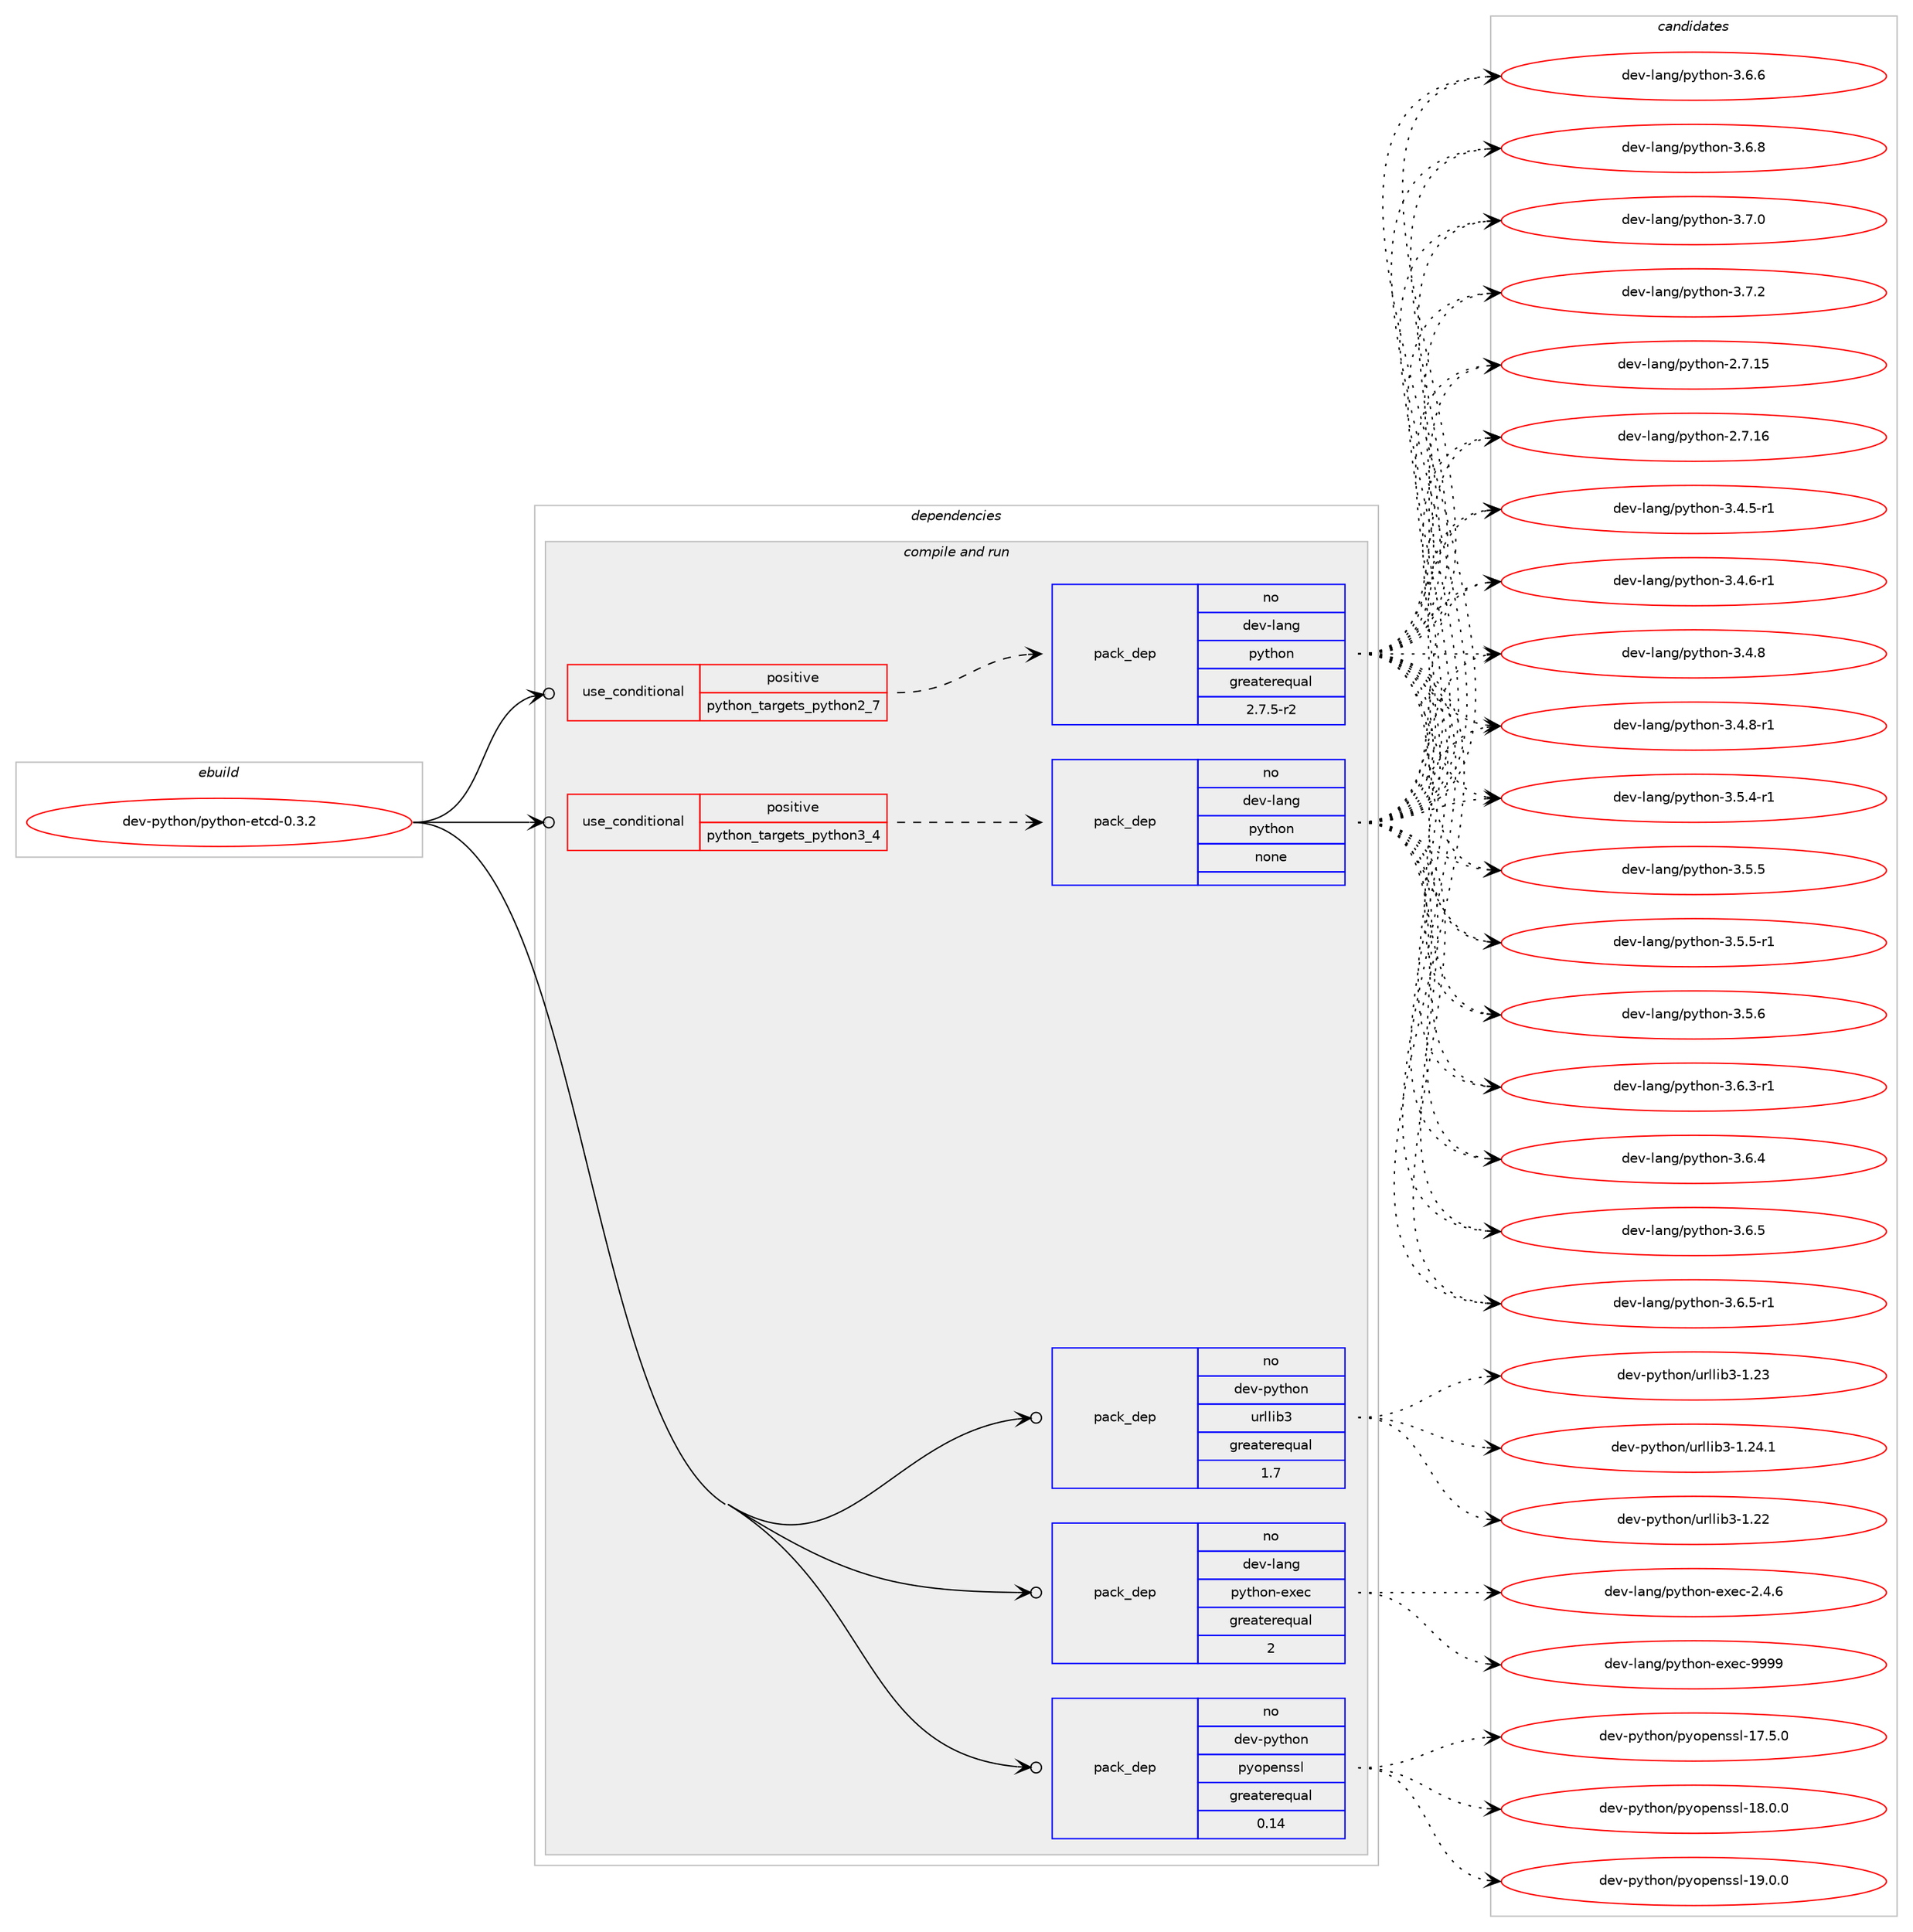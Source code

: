 digraph prolog {

# *************
# Graph options
# *************

newrank=true;
concentrate=true;
compound=true;
graph [rankdir=LR,fontname=Helvetica,fontsize=10,ranksep=1.5];#, ranksep=2.5, nodesep=0.2];
edge  [arrowhead=vee];
node  [fontname=Helvetica,fontsize=10];

# **********
# The ebuild
# **********

subgraph cluster_leftcol {
color=gray;
rank=same;
label=<<i>ebuild</i>>;
id [label="dev-python/python-etcd-0.3.2", color=red, width=4, href="../dev-python/python-etcd-0.3.2.svg"];
}

# ****************
# The dependencies
# ****************

subgraph cluster_midcol {
color=gray;
label=<<i>dependencies</i>>;
subgraph cluster_compile {
fillcolor="#eeeeee";
style=filled;
label=<<i>compile</i>>;
}
subgraph cluster_compileandrun {
fillcolor="#eeeeee";
style=filled;
label=<<i>compile and run</i>>;
subgraph cond382617 {
dependency1434827 [label=<<TABLE BORDER="0" CELLBORDER="1" CELLSPACING="0" CELLPADDING="4"><TR><TD ROWSPAN="3" CELLPADDING="10">use_conditional</TD></TR><TR><TD>positive</TD></TR><TR><TD>python_targets_python2_7</TD></TR></TABLE>>, shape=none, color=red];
subgraph pack1028857 {
dependency1434828 [label=<<TABLE BORDER="0" CELLBORDER="1" CELLSPACING="0" CELLPADDING="4" WIDTH="220"><TR><TD ROWSPAN="6" CELLPADDING="30">pack_dep</TD></TR><TR><TD WIDTH="110">no</TD></TR><TR><TD>dev-lang</TD></TR><TR><TD>python</TD></TR><TR><TD>greaterequal</TD></TR><TR><TD>2.7.5-r2</TD></TR></TABLE>>, shape=none, color=blue];
}
dependency1434827:e -> dependency1434828:w [weight=20,style="dashed",arrowhead="vee"];
}
id:e -> dependency1434827:w [weight=20,style="solid",arrowhead="odotvee"];
subgraph cond382618 {
dependency1434829 [label=<<TABLE BORDER="0" CELLBORDER="1" CELLSPACING="0" CELLPADDING="4"><TR><TD ROWSPAN="3" CELLPADDING="10">use_conditional</TD></TR><TR><TD>positive</TD></TR><TR><TD>python_targets_python3_4</TD></TR></TABLE>>, shape=none, color=red];
subgraph pack1028858 {
dependency1434830 [label=<<TABLE BORDER="0" CELLBORDER="1" CELLSPACING="0" CELLPADDING="4" WIDTH="220"><TR><TD ROWSPAN="6" CELLPADDING="30">pack_dep</TD></TR><TR><TD WIDTH="110">no</TD></TR><TR><TD>dev-lang</TD></TR><TR><TD>python</TD></TR><TR><TD>none</TD></TR><TR><TD></TD></TR></TABLE>>, shape=none, color=blue];
}
dependency1434829:e -> dependency1434830:w [weight=20,style="dashed",arrowhead="vee"];
}
id:e -> dependency1434829:w [weight=20,style="solid",arrowhead="odotvee"];
subgraph pack1028859 {
dependency1434831 [label=<<TABLE BORDER="0" CELLBORDER="1" CELLSPACING="0" CELLPADDING="4" WIDTH="220"><TR><TD ROWSPAN="6" CELLPADDING="30">pack_dep</TD></TR><TR><TD WIDTH="110">no</TD></TR><TR><TD>dev-lang</TD></TR><TR><TD>python-exec</TD></TR><TR><TD>greaterequal</TD></TR><TR><TD>2</TD></TR></TABLE>>, shape=none, color=blue];
}
id:e -> dependency1434831:w [weight=20,style="solid",arrowhead="odotvee"];
subgraph pack1028860 {
dependency1434832 [label=<<TABLE BORDER="0" CELLBORDER="1" CELLSPACING="0" CELLPADDING="4" WIDTH="220"><TR><TD ROWSPAN="6" CELLPADDING="30">pack_dep</TD></TR><TR><TD WIDTH="110">no</TD></TR><TR><TD>dev-python</TD></TR><TR><TD>pyopenssl</TD></TR><TR><TD>greaterequal</TD></TR><TR><TD>0.14</TD></TR></TABLE>>, shape=none, color=blue];
}
id:e -> dependency1434832:w [weight=20,style="solid",arrowhead="odotvee"];
subgraph pack1028861 {
dependency1434833 [label=<<TABLE BORDER="0" CELLBORDER="1" CELLSPACING="0" CELLPADDING="4" WIDTH="220"><TR><TD ROWSPAN="6" CELLPADDING="30">pack_dep</TD></TR><TR><TD WIDTH="110">no</TD></TR><TR><TD>dev-python</TD></TR><TR><TD>urllib3</TD></TR><TR><TD>greaterequal</TD></TR><TR><TD>1.7</TD></TR></TABLE>>, shape=none, color=blue];
}
id:e -> dependency1434833:w [weight=20,style="solid",arrowhead="odotvee"];
}
subgraph cluster_run {
fillcolor="#eeeeee";
style=filled;
label=<<i>run</i>>;
}
}

# **************
# The candidates
# **************

subgraph cluster_choices {
rank=same;
color=gray;
label=<<i>candidates</i>>;

subgraph choice1028857 {
color=black;
nodesep=1;
choice10010111845108971101034711212111610411111045504655464953 [label="dev-lang/python-2.7.15", color=red, width=4,href="../dev-lang/python-2.7.15.svg"];
choice10010111845108971101034711212111610411111045504655464954 [label="dev-lang/python-2.7.16", color=red, width=4,href="../dev-lang/python-2.7.16.svg"];
choice1001011184510897110103471121211161041111104551465246534511449 [label="dev-lang/python-3.4.5-r1", color=red, width=4,href="../dev-lang/python-3.4.5-r1.svg"];
choice1001011184510897110103471121211161041111104551465246544511449 [label="dev-lang/python-3.4.6-r1", color=red, width=4,href="../dev-lang/python-3.4.6-r1.svg"];
choice100101118451089711010347112121116104111110455146524656 [label="dev-lang/python-3.4.8", color=red, width=4,href="../dev-lang/python-3.4.8.svg"];
choice1001011184510897110103471121211161041111104551465246564511449 [label="dev-lang/python-3.4.8-r1", color=red, width=4,href="../dev-lang/python-3.4.8-r1.svg"];
choice1001011184510897110103471121211161041111104551465346524511449 [label="dev-lang/python-3.5.4-r1", color=red, width=4,href="../dev-lang/python-3.5.4-r1.svg"];
choice100101118451089711010347112121116104111110455146534653 [label="dev-lang/python-3.5.5", color=red, width=4,href="../dev-lang/python-3.5.5.svg"];
choice1001011184510897110103471121211161041111104551465346534511449 [label="dev-lang/python-3.5.5-r1", color=red, width=4,href="../dev-lang/python-3.5.5-r1.svg"];
choice100101118451089711010347112121116104111110455146534654 [label="dev-lang/python-3.5.6", color=red, width=4,href="../dev-lang/python-3.5.6.svg"];
choice1001011184510897110103471121211161041111104551465446514511449 [label="dev-lang/python-3.6.3-r1", color=red, width=4,href="../dev-lang/python-3.6.3-r1.svg"];
choice100101118451089711010347112121116104111110455146544652 [label="dev-lang/python-3.6.4", color=red, width=4,href="../dev-lang/python-3.6.4.svg"];
choice100101118451089711010347112121116104111110455146544653 [label="dev-lang/python-3.6.5", color=red, width=4,href="../dev-lang/python-3.6.5.svg"];
choice1001011184510897110103471121211161041111104551465446534511449 [label="dev-lang/python-3.6.5-r1", color=red, width=4,href="../dev-lang/python-3.6.5-r1.svg"];
choice100101118451089711010347112121116104111110455146544654 [label="dev-lang/python-3.6.6", color=red, width=4,href="../dev-lang/python-3.6.6.svg"];
choice100101118451089711010347112121116104111110455146544656 [label="dev-lang/python-3.6.8", color=red, width=4,href="../dev-lang/python-3.6.8.svg"];
choice100101118451089711010347112121116104111110455146554648 [label="dev-lang/python-3.7.0", color=red, width=4,href="../dev-lang/python-3.7.0.svg"];
choice100101118451089711010347112121116104111110455146554650 [label="dev-lang/python-3.7.2", color=red, width=4,href="../dev-lang/python-3.7.2.svg"];
dependency1434828:e -> choice10010111845108971101034711212111610411111045504655464953:w [style=dotted,weight="100"];
dependency1434828:e -> choice10010111845108971101034711212111610411111045504655464954:w [style=dotted,weight="100"];
dependency1434828:e -> choice1001011184510897110103471121211161041111104551465246534511449:w [style=dotted,weight="100"];
dependency1434828:e -> choice1001011184510897110103471121211161041111104551465246544511449:w [style=dotted,weight="100"];
dependency1434828:e -> choice100101118451089711010347112121116104111110455146524656:w [style=dotted,weight="100"];
dependency1434828:e -> choice1001011184510897110103471121211161041111104551465246564511449:w [style=dotted,weight="100"];
dependency1434828:e -> choice1001011184510897110103471121211161041111104551465346524511449:w [style=dotted,weight="100"];
dependency1434828:e -> choice100101118451089711010347112121116104111110455146534653:w [style=dotted,weight="100"];
dependency1434828:e -> choice1001011184510897110103471121211161041111104551465346534511449:w [style=dotted,weight="100"];
dependency1434828:e -> choice100101118451089711010347112121116104111110455146534654:w [style=dotted,weight="100"];
dependency1434828:e -> choice1001011184510897110103471121211161041111104551465446514511449:w [style=dotted,weight="100"];
dependency1434828:e -> choice100101118451089711010347112121116104111110455146544652:w [style=dotted,weight="100"];
dependency1434828:e -> choice100101118451089711010347112121116104111110455146544653:w [style=dotted,weight="100"];
dependency1434828:e -> choice1001011184510897110103471121211161041111104551465446534511449:w [style=dotted,weight="100"];
dependency1434828:e -> choice100101118451089711010347112121116104111110455146544654:w [style=dotted,weight="100"];
dependency1434828:e -> choice100101118451089711010347112121116104111110455146544656:w [style=dotted,weight="100"];
dependency1434828:e -> choice100101118451089711010347112121116104111110455146554648:w [style=dotted,weight="100"];
dependency1434828:e -> choice100101118451089711010347112121116104111110455146554650:w [style=dotted,weight="100"];
}
subgraph choice1028858 {
color=black;
nodesep=1;
choice10010111845108971101034711212111610411111045504655464953 [label="dev-lang/python-2.7.15", color=red, width=4,href="../dev-lang/python-2.7.15.svg"];
choice10010111845108971101034711212111610411111045504655464954 [label="dev-lang/python-2.7.16", color=red, width=4,href="../dev-lang/python-2.7.16.svg"];
choice1001011184510897110103471121211161041111104551465246534511449 [label="dev-lang/python-3.4.5-r1", color=red, width=4,href="../dev-lang/python-3.4.5-r1.svg"];
choice1001011184510897110103471121211161041111104551465246544511449 [label="dev-lang/python-3.4.6-r1", color=red, width=4,href="../dev-lang/python-3.4.6-r1.svg"];
choice100101118451089711010347112121116104111110455146524656 [label="dev-lang/python-3.4.8", color=red, width=4,href="../dev-lang/python-3.4.8.svg"];
choice1001011184510897110103471121211161041111104551465246564511449 [label="dev-lang/python-3.4.8-r1", color=red, width=4,href="../dev-lang/python-3.4.8-r1.svg"];
choice1001011184510897110103471121211161041111104551465346524511449 [label="dev-lang/python-3.5.4-r1", color=red, width=4,href="../dev-lang/python-3.5.4-r1.svg"];
choice100101118451089711010347112121116104111110455146534653 [label="dev-lang/python-3.5.5", color=red, width=4,href="../dev-lang/python-3.5.5.svg"];
choice1001011184510897110103471121211161041111104551465346534511449 [label="dev-lang/python-3.5.5-r1", color=red, width=4,href="../dev-lang/python-3.5.5-r1.svg"];
choice100101118451089711010347112121116104111110455146534654 [label="dev-lang/python-3.5.6", color=red, width=4,href="../dev-lang/python-3.5.6.svg"];
choice1001011184510897110103471121211161041111104551465446514511449 [label="dev-lang/python-3.6.3-r1", color=red, width=4,href="../dev-lang/python-3.6.3-r1.svg"];
choice100101118451089711010347112121116104111110455146544652 [label="dev-lang/python-3.6.4", color=red, width=4,href="../dev-lang/python-3.6.4.svg"];
choice100101118451089711010347112121116104111110455146544653 [label="dev-lang/python-3.6.5", color=red, width=4,href="../dev-lang/python-3.6.5.svg"];
choice1001011184510897110103471121211161041111104551465446534511449 [label="dev-lang/python-3.6.5-r1", color=red, width=4,href="../dev-lang/python-3.6.5-r1.svg"];
choice100101118451089711010347112121116104111110455146544654 [label="dev-lang/python-3.6.6", color=red, width=4,href="../dev-lang/python-3.6.6.svg"];
choice100101118451089711010347112121116104111110455146544656 [label="dev-lang/python-3.6.8", color=red, width=4,href="../dev-lang/python-3.6.8.svg"];
choice100101118451089711010347112121116104111110455146554648 [label="dev-lang/python-3.7.0", color=red, width=4,href="../dev-lang/python-3.7.0.svg"];
choice100101118451089711010347112121116104111110455146554650 [label="dev-lang/python-3.7.2", color=red, width=4,href="../dev-lang/python-3.7.2.svg"];
dependency1434830:e -> choice10010111845108971101034711212111610411111045504655464953:w [style=dotted,weight="100"];
dependency1434830:e -> choice10010111845108971101034711212111610411111045504655464954:w [style=dotted,weight="100"];
dependency1434830:e -> choice1001011184510897110103471121211161041111104551465246534511449:w [style=dotted,weight="100"];
dependency1434830:e -> choice1001011184510897110103471121211161041111104551465246544511449:w [style=dotted,weight="100"];
dependency1434830:e -> choice100101118451089711010347112121116104111110455146524656:w [style=dotted,weight="100"];
dependency1434830:e -> choice1001011184510897110103471121211161041111104551465246564511449:w [style=dotted,weight="100"];
dependency1434830:e -> choice1001011184510897110103471121211161041111104551465346524511449:w [style=dotted,weight="100"];
dependency1434830:e -> choice100101118451089711010347112121116104111110455146534653:w [style=dotted,weight="100"];
dependency1434830:e -> choice1001011184510897110103471121211161041111104551465346534511449:w [style=dotted,weight="100"];
dependency1434830:e -> choice100101118451089711010347112121116104111110455146534654:w [style=dotted,weight="100"];
dependency1434830:e -> choice1001011184510897110103471121211161041111104551465446514511449:w [style=dotted,weight="100"];
dependency1434830:e -> choice100101118451089711010347112121116104111110455146544652:w [style=dotted,weight="100"];
dependency1434830:e -> choice100101118451089711010347112121116104111110455146544653:w [style=dotted,weight="100"];
dependency1434830:e -> choice1001011184510897110103471121211161041111104551465446534511449:w [style=dotted,weight="100"];
dependency1434830:e -> choice100101118451089711010347112121116104111110455146544654:w [style=dotted,weight="100"];
dependency1434830:e -> choice100101118451089711010347112121116104111110455146544656:w [style=dotted,weight="100"];
dependency1434830:e -> choice100101118451089711010347112121116104111110455146554648:w [style=dotted,weight="100"];
dependency1434830:e -> choice100101118451089711010347112121116104111110455146554650:w [style=dotted,weight="100"];
}
subgraph choice1028859 {
color=black;
nodesep=1;
choice1001011184510897110103471121211161041111104510112010199455046524654 [label="dev-lang/python-exec-2.4.6", color=red, width=4,href="../dev-lang/python-exec-2.4.6.svg"];
choice10010111845108971101034711212111610411111045101120101994557575757 [label="dev-lang/python-exec-9999", color=red, width=4,href="../dev-lang/python-exec-9999.svg"];
dependency1434831:e -> choice1001011184510897110103471121211161041111104510112010199455046524654:w [style=dotted,weight="100"];
dependency1434831:e -> choice10010111845108971101034711212111610411111045101120101994557575757:w [style=dotted,weight="100"];
}
subgraph choice1028860 {
color=black;
nodesep=1;
choice100101118451121211161041111104711212111111210111011511510845495546534648 [label="dev-python/pyopenssl-17.5.0", color=red, width=4,href="../dev-python/pyopenssl-17.5.0.svg"];
choice100101118451121211161041111104711212111111210111011511510845495646484648 [label="dev-python/pyopenssl-18.0.0", color=red, width=4,href="../dev-python/pyopenssl-18.0.0.svg"];
choice100101118451121211161041111104711212111111210111011511510845495746484648 [label="dev-python/pyopenssl-19.0.0", color=red, width=4,href="../dev-python/pyopenssl-19.0.0.svg"];
dependency1434832:e -> choice100101118451121211161041111104711212111111210111011511510845495546534648:w [style=dotted,weight="100"];
dependency1434832:e -> choice100101118451121211161041111104711212111111210111011511510845495646484648:w [style=dotted,weight="100"];
dependency1434832:e -> choice100101118451121211161041111104711212111111210111011511510845495746484648:w [style=dotted,weight="100"];
}
subgraph choice1028861 {
color=black;
nodesep=1;
choice100101118451121211161041111104711711410810810598514549465050 [label="dev-python/urllib3-1.22", color=red, width=4,href="../dev-python/urllib3-1.22.svg"];
choice100101118451121211161041111104711711410810810598514549465051 [label="dev-python/urllib3-1.23", color=red, width=4,href="../dev-python/urllib3-1.23.svg"];
choice1001011184511212111610411111047117114108108105985145494650524649 [label="dev-python/urllib3-1.24.1", color=red, width=4,href="../dev-python/urllib3-1.24.1.svg"];
dependency1434833:e -> choice100101118451121211161041111104711711410810810598514549465050:w [style=dotted,weight="100"];
dependency1434833:e -> choice100101118451121211161041111104711711410810810598514549465051:w [style=dotted,weight="100"];
dependency1434833:e -> choice1001011184511212111610411111047117114108108105985145494650524649:w [style=dotted,weight="100"];
}
}

}
